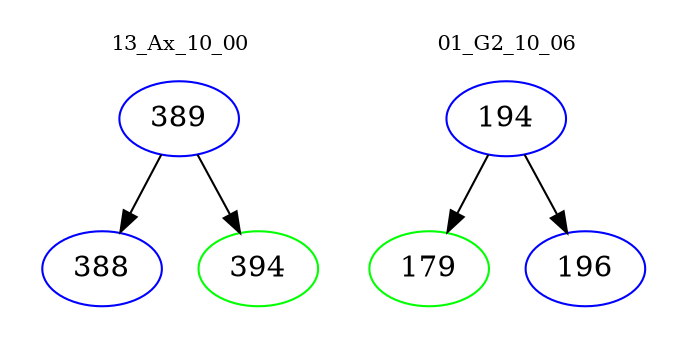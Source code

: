 digraph{
subgraph cluster_0 {
color = white
label = "13_Ax_10_00";
fontsize=10;
T0_389 [label="389", color="blue"]
T0_389 -> T0_388 [color="black"]
T0_388 [label="388", color="blue"]
T0_389 -> T0_394 [color="black"]
T0_394 [label="394", color="green"]
}
subgraph cluster_1 {
color = white
label = "01_G2_10_06";
fontsize=10;
T1_194 [label="194", color="blue"]
T1_194 -> T1_179 [color="black"]
T1_179 [label="179", color="green"]
T1_194 -> T1_196 [color="black"]
T1_196 [label="196", color="blue"]
}
}
